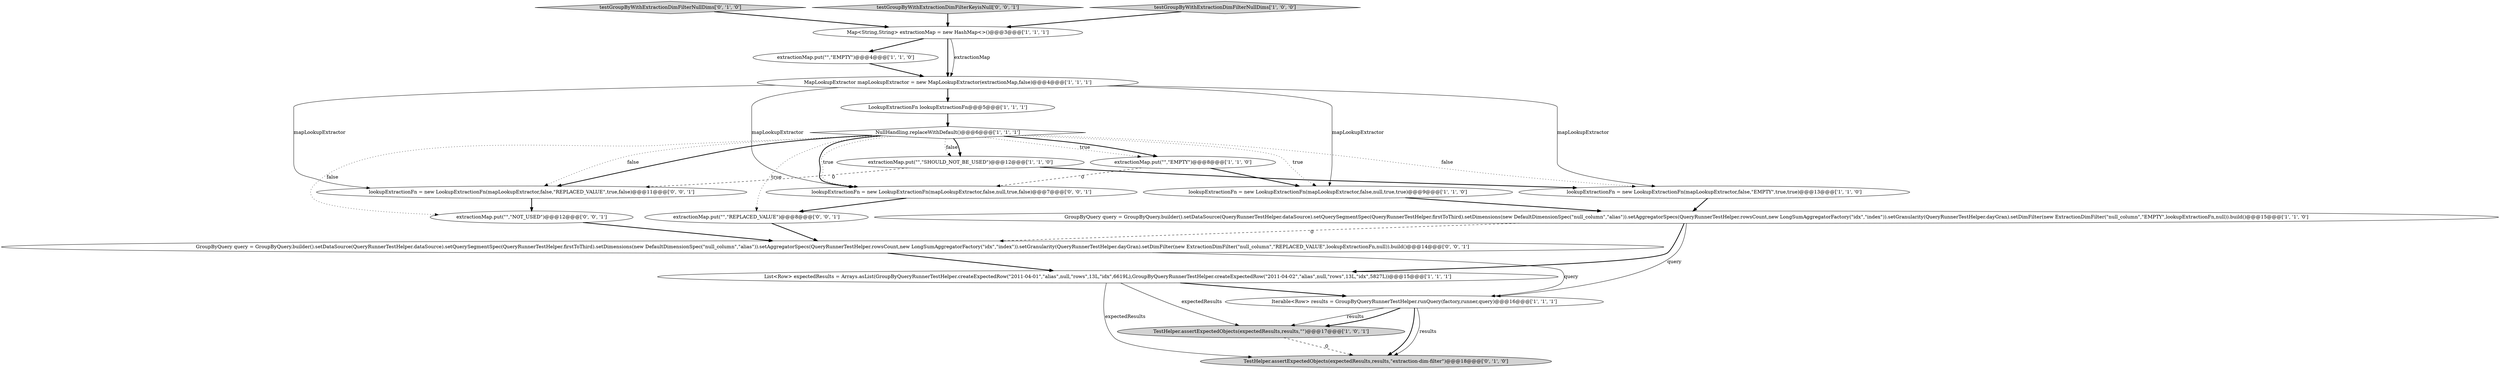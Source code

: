digraph {
16 [style = filled, label = "extractionMap.put(\"\",\"NOT_USED\")@@@12@@@['0', '0', '1']", fillcolor = white, shape = ellipse image = "AAA0AAABBB3BBB"];
21 [style = filled, label = "lookupExtractionFn = new LookupExtractionFn(mapLookupExtractor,false,null,true,false)@@@7@@@['0', '0', '1']", fillcolor = white, shape = ellipse image = "AAA0AAABBB3BBB"];
15 [style = filled, label = "testGroupByWithExtractionDimFilterNullDims['0', '1', '0']", fillcolor = lightgray, shape = diamond image = "AAA0AAABBB2BBB"];
18 [style = filled, label = "lookupExtractionFn = new LookupExtractionFn(mapLookupExtractor,false,\"REPLACED_VALUE\",true,false)@@@11@@@['0', '0', '1']", fillcolor = white, shape = ellipse image = "AAA0AAABBB3BBB"];
5 [style = filled, label = "extractionMap.put(\"\",\"SHOULD_NOT_BE_USED\")@@@12@@@['1', '1', '0']", fillcolor = white, shape = ellipse image = "AAA0AAABBB1BBB"];
19 [style = filled, label = "testGroupByWithExtractionDimFilterKeyisNull['0', '0', '1']", fillcolor = lightgray, shape = diamond image = "AAA0AAABBB3BBB"];
14 [style = filled, label = "TestHelper.assertExpectedObjects(expectedResults,results,\"extraction-dim-filter\")@@@18@@@['0', '1', '0']", fillcolor = lightgray, shape = ellipse image = "AAA1AAABBB2BBB"];
12 [style = filled, label = "Iterable<Row> results = GroupByQueryRunnerTestHelper.runQuery(factory,runner,query)@@@16@@@['1', '1', '1']", fillcolor = white, shape = ellipse image = "AAA0AAABBB1BBB"];
9 [style = filled, label = "LookupExtractionFn lookupExtractionFn@@@5@@@['1', '1', '1']", fillcolor = white, shape = ellipse image = "AAA0AAABBB1BBB"];
20 [style = filled, label = "GroupByQuery query = GroupByQuery.builder().setDataSource(QueryRunnerTestHelper.dataSource).setQuerySegmentSpec(QueryRunnerTestHelper.firstToThird).setDimensions(new DefaultDimensionSpec(\"null_column\",\"alias\")).setAggregatorSpecs(QueryRunnerTestHelper.rowsCount,new LongSumAggregatorFactory(\"idx\",\"index\")).setGranularity(QueryRunnerTestHelper.dayGran).setDimFilter(new ExtractionDimFilter(\"null_column\",\"REPLACED_VALUE\",lookupExtractionFn,null)).build()@@@14@@@['0', '0', '1']", fillcolor = white, shape = ellipse image = "AAA0AAABBB3BBB"];
6 [style = filled, label = "extractionMap.put(\"\",\"EMPTY\")@@@8@@@['1', '1', '0']", fillcolor = white, shape = ellipse image = "AAA0AAABBB1BBB"];
2 [style = filled, label = "List<Row> expectedResults = Arrays.asList(GroupByQueryRunnerTestHelper.createExpectedRow(\"2011-04-01\",\"alias\",null,\"rows\",13L,\"idx\",6619L),GroupByQueryRunnerTestHelper.createExpectedRow(\"2011-04-02\",\"alias\",null,\"rows\",13L,\"idx\",5827L))@@@15@@@['1', '1', '1']", fillcolor = white, shape = ellipse image = "AAA0AAABBB1BBB"];
3 [style = filled, label = "lookupExtractionFn = new LookupExtractionFn(mapLookupExtractor,false,null,true,true)@@@9@@@['1', '1', '0']", fillcolor = white, shape = ellipse image = "AAA0AAABBB1BBB"];
8 [style = filled, label = "MapLookupExtractor mapLookupExtractor = new MapLookupExtractor(extractionMap,false)@@@4@@@['1', '1', '1']", fillcolor = white, shape = ellipse image = "AAA0AAABBB1BBB"];
10 [style = filled, label = "TestHelper.assertExpectedObjects(expectedResults,results,\"\")@@@17@@@['1', '0', '1']", fillcolor = lightgray, shape = ellipse image = "AAA0AAABBB1BBB"];
0 [style = filled, label = "extractionMap.put(\"\",\"EMPTY\")@@@4@@@['1', '1', '0']", fillcolor = white, shape = ellipse image = "AAA0AAABBB1BBB"];
1 [style = filled, label = "GroupByQuery query = GroupByQuery.builder().setDataSource(QueryRunnerTestHelper.dataSource).setQuerySegmentSpec(QueryRunnerTestHelper.firstToThird).setDimensions(new DefaultDimensionSpec(\"null_column\",\"alias\")).setAggregatorSpecs(QueryRunnerTestHelper.rowsCount,new LongSumAggregatorFactory(\"idx\",\"index\")).setGranularity(QueryRunnerTestHelper.dayGran).setDimFilter(new ExtractionDimFilter(\"null_column\",\"EMPTY\",lookupExtractionFn,null)).build()@@@15@@@['1', '1', '0']", fillcolor = white, shape = ellipse image = "AAA0AAABBB1BBB"];
11 [style = filled, label = "lookupExtractionFn = new LookupExtractionFn(mapLookupExtractor,false,\"EMPTY\",true,true)@@@13@@@['1', '1', '0']", fillcolor = white, shape = ellipse image = "AAA0AAABBB1BBB"];
4 [style = filled, label = "testGroupByWithExtractionDimFilterNullDims['1', '0', '0']", fillcolor = lightgray, shape = diamond image = "AAA0AAABBB1BBB"];
13 [style = filled, label = "NullHandling.replaceWithDefault()@@@6@@@['1', '1', '1']", fillcolor = white, shape = diamond image = "AAA0AAABBB1BBB"];
17 [style = filled, label = "extractionMap.put(\"\",\"REPLACED_VALUE\")@@@8@@@['0', '0', '1']", fillcolor = white, shape = ellipse image = "AAA0AAABBB3BBB"];
7 [style = filled, label = "Map<String,String> extractionMap = new HashMap<>()@@@3@@@['1', '1', '1']", fillcolor = white, shape = ellipse image = "AAA0AAABBB1BBB"];
13->6 [style = dotted, label="true"];
13->21 [style = dotted, label="true"];
7->8 [style = bold, label=""];
8->9 [style = bold, label=""];
4->7 [style = bold, label=""];
8->21 [style = solid, label="mapLookupExtractor"];
13->5 [style = dotted, label="false"];
13->11 [style = dotted, label="false"];
8->3 [style = solid, label="mapLookupExtractor"];
10->14 [style = dashed, label="0"];
12->14 [style = bold, label=""];
1->20 [style = dashed, label="0"];
21->17 [style = bold, label=""];
9->13 [style = bold, label=""];
13->6 [style = bold, label=""];
8->11 [style = solid, label="mapLookupExtractor"];
11->1 [style = bold, label=""];
0->8 [style = bold, label=""];
12->14 [style = solid, label="results"];
17->20 [style = bold, label=""];
13->16 [style = dotted, label="false"];
15->7 [style = bold, label=""];
13->17 [style = dotted, label="true"];
5->18 [style = dashed, label="0"];
13->18 [style = bold, label=""];
3->1 [style = bold, label=""];
7->8 [style = solid, label="extractionMap"];
12->10 [style = solid, label="results"];
12->10 [style = bold, label=""];
13->18 [style = dotted, label="false"];
2->14 [style = solid, label="expectedResults"];
2->10 [style = solid, label="expectedResults"];
5->11 [style = bold, label=""];
7->0 [style = bold, label=""];
6->3 [style = bold, label=""];
18->16 [style = bold, label=""];
13->3 [style = dotted, label="true"];
16->20 [style = bold, label=""];
6->21 [style = dashed, label="0"];
1->12 [style = solid, label="query"];
20->2 [style = bold, label=""];
19->7 [style = bold, label=""];
20->12 [style = solid, label="query"];
1->2 [style = bold, label=""];
8->18 [style = solid, label="mapLookupExtractor"];
13->5 [style = bold, label=""];
2->12 [style = bold, label=""];
13->21 [style = bold, label=""];
}
